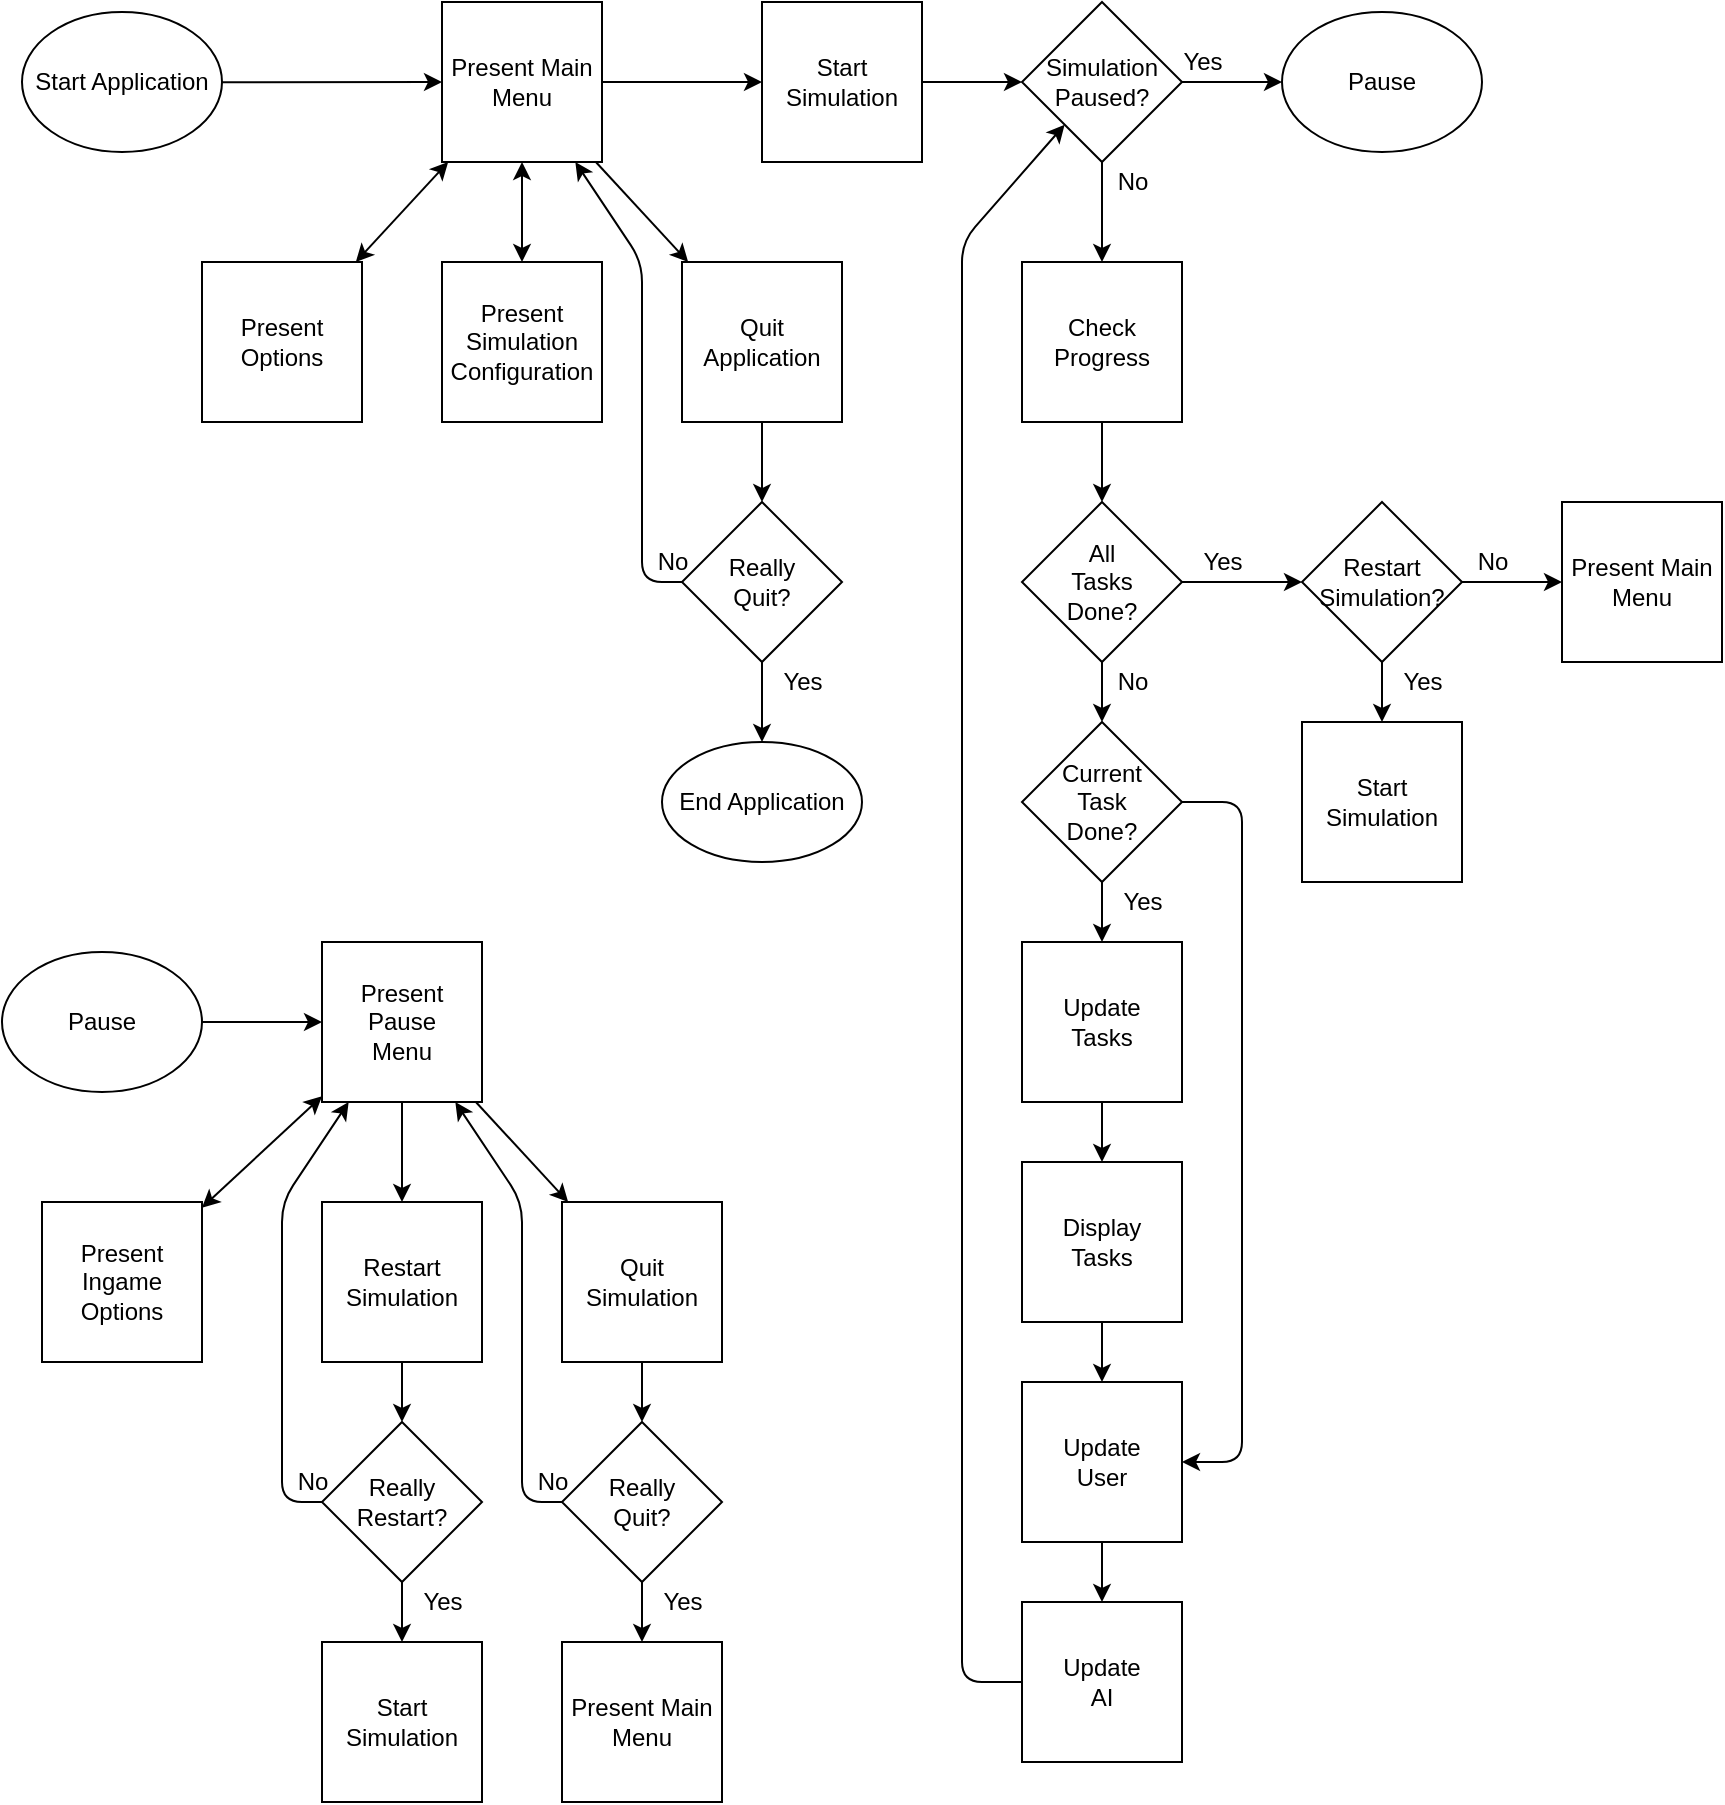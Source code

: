 <mxfile version="13.8.7" type="device"><diagram id="cLhIMaqDprML1ex9Cnr3" name="Page-1"><mxGraphModel dx="1689" dy="1010" grid="1" gridSize="10" guides="1" tooltips="1" connect="1" arrows="1" fold="1" page="1" pageScale="1" pageWidth="850" pageHeight="1100" math="0" shadow="0"><root><mxCell id="0"/><mxCell id="1" parent="0"/><mxCell id="PnvWNepxF0iRk8A-iLd--1" value="Start Application" style="ellipse;whiteSpace=wrap;html=1;" vertex="1" parent="1"><mxGeometry x="30" y="35" width="100" height="70" as="geometry"/></mxCell><mxCell id="PnvWNepxF0iRk8A-iLd--2" value="Present Main&lt;br&gt;Menu" style="whiteSpace=wrap;html=1;aspect=fixed;" vertex="1" parent="1"><mxGeometry x="240" y="30" width="80" height="80" as="geometry"/></mxCell><mxCell id="PnvWNepxF0iRk8A-iLd--3" value="Present Options" style="whiteSpace=wrap;html=1;aspect=fixed;" vertex="1" parent="1"><mxGeometry x="120" y="160" width="80" height="80" as="geometry"/></mxCell><mxCell id="PnvWNepxF0iRk8A-iLd--5" value="Present&lt;br&gt;Simulation&lt;br&gt;Configuration" style="whiteSpace=wrap;html=1;aspect=fixed;" vertex="1" parent="1"><mxGeometry x="240" y="160" width="80" height="80" as="geometry"/></mxCell><mxCell id="PnvWNepxF0iRk8A-iLd--6" value="Quit Application" style="whiteSpace=wrap;html=1;aspect=fixed;" vertex="1" parent="1"><mxGeometry x="360" y="160" width="80" height="80" as="geometry"/></mxCell><mxCell id="PnvWNepxF0iRk8A-iLd--7" value="Really&lt;br&gt;Quit?" style="rhombus;whiteSpace=wrap;html=1;" vertex="1" parent="1"><mxGeometry x="360" y="280" width="80" height="80" as="geometry"/></mxCell><mxCell id="PnvWNepxF0iRk8A-iLd--8" value="End Application" style="ellipse;whiteSpace=wrap;html=1;" vertex="1" parent="1"><mxGeometry x="350" y="400" width="100" height="60" as="geometry"/></mxCell><mxCell id="PnvWNepxF0iRk8A-iLd--10" value="" style="endArrow=classic;startArrow=classic;html=1;strokeWidth=1;startFill=1;endFill=1;" edge="1" parent="1" source="PnvWNepxF0iRk8A-iLd--3" target="PnvWNepxF0iRk8A-iLd--2"><mxGeometry width="50" height="50" relative="1" as="geometry"><mxPoint x="40" y="220" as="sourcePoint"/><mxPoint x="90" y="170" as="targetPoint"/></mxGeometry></mxCell><mxCell id="PnvWNepxF0iRk8A-iLd--11" value="" style="endArrow=classic;startArrow=classic;html=1;strokeWidth=1;" edge="1" parent="1" source="PnvWNepxF0iRk8A-iLd--5" target="PnvWNepxF0iRk8A-iLd--2"><mxGeometry width="50" height="50" relative="1" as="geometry"><mxPoint x="140" y="390" as="sourcePoint"/><mxPoint x="190" y="340" as="targetPoint"/></mxGeometry></mxCell><mxCell id="PnvWNepxF0iRk8A-iLd--12" value="" style="endArrow=classic;html=1;" edge="1" parent="1" source="PnvWNepxF0iRk8A-iLd--1" target="PnvWNepxF0iRk8A-iLd--2"><mxGeometry width="50" height="50" relative="1" as="geometry"><mxPoint x="40" y="260" as="sourcePoint"/><mxPoint x="90" y="210" as="targetPoint"/></mxGeometry></mxCell><mxCell id="PnvWNepxF0iRk8A-iLd--13" value="" style="endArrow=classic;html=1;" edge="1" parent="1" source="PnvWNepxF0iRk8A-iLd--2" target="PnvWNepxF0iRk8A-iLd--6"><mxGeometry width="50" height="50" relative="1" as="geometry"><mxPoint x="400" y="130" as="sourcePoint"/><mxPoint x="450" y="80" as="targetPoint"/></mxGeometry></mxCell><mxCell id="PnvWNepxF0iRk8A-iLd--14" value="" style="endArrow=classic;html=1;" edge="1" parent="1" source="PnvWNepxF0iRk8A-iLd--6" target="PnvWNepxF0iRk8A-iLd--7"><mxGeometry width="50" height="50" relative="1" as="geometry"><mxPoint x="220" y="380" as="sourcePoint"/><mxPoint x="270" y="330" as="targetPoint"/></mxGeometry></mxCell><mxCell id="PnvWNepxF0iRk8A-iLd--15" value="" style="endArrow=classic;html=1;" edge="1" parent="1" source="PnvWNepxF0iRk8A-iLd--7" target="PnvWNepxF0iRk8A-iLd--8"><mxGeometry width="50" height="50" relative="1" as="geometry"><mxPoint x="550" y="380" as="sourcePoint"/><mxPoint x="600" y="330" as="targetPoint"/></mxGeometry></mxCell><mxCell id="PnvWNepxF0iRk8A-iLd--16" value="" style="endArrow=classic;html=1;" edge="1" parent="1" source="PnvWNepxF0iRk8A-iLd--7" target="PnvWNepxF0iRk8A-iLd--2"><mxGeometry width="50" height="50" relative="1" as="geometry"><mxPoint x="250" y="410" as="sourcePoint"/><mxPoint x="330" y="170" as="targetPoint"/><Array as="points"><mxPoint x="340" y="320"/><mxPoint x="340" y="160"/></Array></mxGeometry></mxCell><mxCell id="PnvWNepxF0iRk8A-iLd--17" value="Start Simulation" style="whiteSpace=wrap;html=1;aspect=fixed;" vertex="1" parent="1"><mxGeometry x="400" y="30" width="80" height="80" as="geometry"/></mxCell><mxCell id="PnvWNepxF0iRk8A-iLd--18" value="" style="endArrow=classic;html=1;" edge="1" parent="1" source="PnvWNepxF0iRk8A-iLd--2" target="PnvWNepxF0iRk8A-iLd--17"><mxGeometry width="50" height="50" relative="1" as="geometry"><mxPoint x="420" y="120" as="sourcePoint"/><mxPoint x="470" y="70" as="targetPoint"/></mxGeometry></mxCell><mxCell id="PnvWNepxF0iRk8A-iLd--19" value="Check&lt;br&gt;Progress" style="whiteSpace=wrap;html=1;aspect=fixed;" vertex="1" parent="1"><mxGeometry x="530" y="160" width="80" height="80" as="geometry"/></mxCell><mxCell id="PnvWNepxF0iRk8A-iLd--20" value="All&lt;br&gt;Tasks&lt;br&gt;Done?" style="rhombus;whiteSpace=wrap;html=1;" vertex="1" parent="1"><mxGeometry x="530" y="280" width="80" height="80" as="geometry"/></mxCell><mxCell id="PnvWNepxF0iRk8A-iLd--21" value="" style="endArrow=classic;html=1;" edge="1" parent="1" source="PnvWNepxF0iRk8A-iLd--19" target="PnvWNepxF0iRk8A-iLd--20"><mxGeometry width="50" height="50" relative="1" as="geometry"><mxPoint x="650" y="270" as="sourcePoint"/><mxPoint x="700" y="220" as="targetPoint"/></mxGeometry></mxCell><mxCell id="PnvWNepxF0iRk8A-iLd--22" value="" style="endArrow=classic;html=1;" edge="1" parent="1" source="PnvWNepxF0iRk8A-iLd--17" target="PnvWNepxF0iRk8A-iLd--33"><mxGeometry width="50" height="50" relative="1" as="geometry"><mxPoint x="650" y="150" as="sourcePoint"/><mxPoint x="700" y="100" as="targetPoint"/></mxGeometry></mxCell><mxCell id="PnvWNepxF0iRk8A-iLd--23" value="Current&lt;br&gt;Task&lt;br&gt;Done?" style="rhombus;whiteSpace=wrap;html=1;" vertex="1" parent="1"><mxGeometry x="530" y="390" width="80" height="80" as="geometry"/></mxCell><mxCell id="PnvWNepxF0iRk8A-iLd--24" value="Update&lt;br&gt;Tasks" style="whiteSpace=wrap;html=1;aspect=fixed;" vertex="1" parent="1"><mxGeometry x="530" y="500" width="80" height="80" as="geometry"/></mxCell><mxCell id="PnvWNepxF0iRk8A-iLd--25" value="Display&lt;br&gt;Tasks" style="whiteSpace=wrap;html=1;aspect=fixed;" vertex="1" parent="1"><mxGeometry x="530" y="610" width="80" height="80" as="geometry"/></mxCell><mxCell id="PnvWNepxF0iRk8A-iLd--26" value="Update&lt;br&gt;User" style="whiteSpace=wrap;html=1;aspect=fixed;" vertex="1" parent="1"><mxGeometry x="530" y="720" width="80" height="80" as="geometry"/></mxCell><mxCell id="PnvWNepxF0iRk8A-iLd--27" value="Update&lt;br&gt;AI" style="whiteSpace=wrap;html=1;aspect=fixed;" vertex="1" parent="1"><mxGeometry x="530" y="830" width="80" height="80" as="geometry"/></mxCell><mxCell id="PnvWNepxF0iRk8A-iLd--28" value="" style="endArrow=classic;html=1;strokeWidth=1;" edge="1" parent="1" source="PnvWNepxF0iRk8A-iLd--20" target="PnvWNepxF0iRk8A-iLd--23"><mxGeometry width="50" height="50" relative="1" as="geometry"><mxPoint x="710" y="490" as="sourcePoint"/><mxPoint x="760" y="440" as="targetPoint"/></mxGeometry></mxCell><mxCell id="PnvWNepxF0iRk8A-iLd--29" value="" style="endArrow=classic;html=1;strokeWidth=1;" edge="1" parent="1" source="PnvWNepxF0iRk8A-iLd--23" target="PnvWNepxF0iRk8A-iLd--24"><mxGeometry width="50" height="50" relative="1" as="geometry"><mxPoint x="690" y="500" as="sourcePoint"/><mxPoint x="740" y="450" as="targetPoint"/></mxGeometry></mxCell><mxCell id="PnvWNepxF0iRk8A-iLd--30" value="" style="endArrow=classic;html=1;strokeWidth=1;" edge="1" parent="1" source="PnvWNepxF0iRk8A-iLd--24" target="PnvWNepxF0iRk8A-iLd--25"><mxGeometry width="50" height="50" relative="1" as="geometry"><mxPoint x="640" y="620" as="sourcePoint"/><mxPoint x="690" y="570" as="targetPoint"/></mxGeometry></mxCell><mxCell id="PnvWNepxF0iRk8A-iLd--31" value="" style="endArrow=classic;html=1;strokeWidth=1;" edge="1" parent="1" source="PnvWNepxF0iRk8A-iLd--25" target="PnvWNepxF0iRk8A-iLd--26"><mxGeometry width="50" height="50" relative="1" as="geometry"><mxPoint x="640" y="740" as="sourcePoint"/><mxPoint x="690" y="690" as="targetPoint"/></mxGeometry></mxCell><mxCell id="PnvWNepxF0iRk8A-iLd--32" value="" style="endArrow=classic;html=1;strokeWidth=1;" edge="1" parent="1" source="PnvWNepxF0iRk8A-iLd--26" target="PnvWNepxF0iRk8A-iLd--27"><mxGeometry width="50" height="50" relative="1" as="geometry"><mxPoint x="650" y="850" as="sourcePoint"/><mxPoint x="700" y="800" as="targetPoint"/></mxGeometry></mxCell><mxCell id="PnvWNepxF0iRk8A-iLd--33" value="Simulation&lt;br&gt;Paused?" style="rhombus;whiteSpace=wrap;html=1;" vertex="1" parent="1"><mxGeometry x="530" y="30" width="80" height="80" as="geometry"/></mxCell><mxCell id="PnvWNepxF0iRk8A-iLd--34" value="" style="endArrow=classic;html=1;strokeWidth=1;" edge="1" parent="1" source="PnvWNepxF0iRk8A-iLd--33" target="PnvWNepxF0iRk8A-iLd--19"><mxGeometry width="50" height="50" relative="1" as="geometry"><mxPoint x="650" y="140" as="sourcePoint"/><mxPoint x="700" y="90" as="targetPoint"/></mxGeometry></mxCell><mxCell id="PnvWNepxF0iRk8A-iLd--35" value="" style="endArrow=classic;html=1;strokeWidth=1;" edge="1" parent="1" source="PnvWNepxF0iRk8A-iLd--27" target="PnvWNepxF0iRk8A-iLd--33"><mxGeometry width="50" height="50" relative="1" as="geometry"><mxPoint x="500" y="869.5" as="sourcePoint"/><mxPoint x="500" y="170" as="targetPoint"/><Array as="points"><mxPoint x="500" y="870"/><mxPoint x="500" y="150"/></Array></mxGeometry></mxCell><mxCell id="PnvWNepxF0iRk8A-iLd--36" value="Restart&lt;br&gt;Simulation?" style="rhombus;whiteSpace=wrap;html=1;" vertex="1" parent="1"><mxGeometry x="670" y="280" width="80" height="80" as="geometry"/></mxCell><mxCell id="PnvWNepxF0iRk8A-iLd--37" value="" style="endArrow=classic;html=1;strokeWidth=1;" edge="1" parent="1" source="PnvWNepxF0iRk8A-iLd--23" target="PnvWNepxF0iRk8A-iLd--26"><mxGeometry width="50" height="50" relative="1" as="geometry"><mxPoint x="690" y="480" as="sourcePoint"/><mxPoint x="640" y="920" as="targetPoint"/><Array as="points"><mxPoint x="640" y="430"/><mxPoint x="640" y="760"/></Array></mxGeometry></mxCell><mxCell id="PnvWNepxF0iRk8A-iLd--38" value="Start Simulation" style="whiteSpace=wrap;html=1;aspect=fixed;" vertex="1" parent="1"><mxGeometry x="670" y="390" width="80" height="80" as="geometry"/></mxCell><mxCell id="PnvWNepxF0iRk8A-iLd--39" value="" style="endArrow=classic;html=1;strokeWidth=1;" edge="1" parent="1" source="PnvWNepxF0iRk8A-iLd--20" target="PnvWNepxF0iRk8A-iLd--36"><mxGeometry width="50" height="50" relative="1" as="geometry"><mxPoint x="630" y="230" as="sourcePoint"/><mxPoint x="680" y="180" as="targetPoint"/></mxGeometry></mxCell><mxCell id="PnvWNepxF0iRk8A-iLd--40" value="" style="endArrow=classic;html=1;strokeWidth=1;" edge="1" parent="1" source="PnvWNepxF0iRk8A-iLd--36" target="PnvWNepxF0iRk8A-iLd--38"><mxGeometry width="50" height="50" relative="1" as="geometry"><mxPoint x="770" y="400" as="sourcePoint"/><mxPoint x="820" y="350" as="targetPoint"/></mxGeometry></mxCell><mxCell id="PnvWNepxF0iRk8A-iLd--41" value="Present Main&lt;br&gt;Menu" style="whiteSpace=wrap;html=1;aspect=fixed;" vertex="1" parent="1"><mxGeometry x="800" y="280" width="80" height="80" as="geometry"/></mxCell><mxCell id="PnvWNepxF0iRk8A-iLd--42" value="" style="endArrow=classic;html=1;strokeWidth=1;" edge="1" parent="1" source="PnvWNepxF0iRk8A-iLd--36" target="PnvWNepxF0iRk8A-iLd--41"><mxGeometry width="50" height="50" relative="1" as="geometry"><mxPoint x="810" y="240" as="sourcePoint"/><mxPoint x="860" y="190" as="targetPoint"/></mxGeometry></mxCell><mxCell id="PnvWNepxF0iRk8A-iLd--43" value="Present&lt;br&gt;Pause&lt;br&gt;Menu" style="whiteSpace=wrap;html=1;aspect=fixed;" vertex="1" parent="1"><mxGeometry x="180" y="500" width="80" height="80" as="geometry"/></mxCell><mxCell id="PnvWNepxF0iRk8A-iLd--44" value="Present&lt;br&gt;Ingame&lt;br&gt;Options" style="whiteSpace=wrap;html=1;aspect=fixed;" vertex="1" parent="1"><mxGeometry x="40" y="630" width="80" height="80" as="geometry"/></mxCell><mxCell id="PnvWNepxF0iRk8A-iLd--45" value="Pause" style="ellipse;whiteSpace=wrap;html=1;" vertex="1" parent="1"><mxGeometry x="660" y="35" width="100" height="70" as="geometry"/></mxCell><mxCell id="PnvWNepxF0iRk8A-iLd--46" value="" style="endArrow=classic;html=1;strokeWidth=1;" edge="1" parent="1" source="PnvWNepxF0iRk8A-iLd--33" target="PnvWNepxF0iRk8A-iLd--45"><mxGeometry width="50" height="50" relative="1" as="geometry"><mxPoint x="710" y="180" as="sourcePoint"/><mxPoint x="760" y="130" as="targetPoint"/></mxGeometry></mxCell><mxCell id="PnvWNepxF0iRk8A-iLd--47" value="Pause" style="ellipse;whiteSpace=wrap;html=1;" vertex="1" parent="1"><mxGeometry x="20" y="505" width="100" height="70" as="geometry"/></mxCell><mxCell id="PnvWNepxF0iRk8A-iLd--48" value="Restart&lt;br&gt;Simulation" style="whiteSpace=wrap;html=1;aspect=fixed;" vertex="1" parent="1"><mxGeometry x="180" y="630" width="80" height="80" as="geometry"/></mxCell><mxCell id="PnvWNepxF0iRk8A-iLd--49" value="Quit&lt;br&gt;Simulation" style="whiteSpace=wrap;html=1;aspect=fixed;" vertex="1" parent="1"><mxGeometry x="300" y="630" width="80" height="80" as="geometry"/></mxCell><mxCell id="PnvWNepxF0iRk8A-iLd--50" value="Really&lt;br&gt;Restart?" style="rhombus;whiteSpace=wrap;html=1;" vertex="1" parent="1"><mxGeometry x="180" y="740" width="80" height="80" as="geometry"/></mxCell><mxCell id="PnvWNepxF0iRk8A-iLd--51" value="Really&lt;br&gt;Quit?" style="rhombus;whiteSpace=wrap;html=1;" vertex="1" parent="1"><mxGeometry x="300" y="740" width="80" height="80" as="geometry"/></mxCell><mxCell id="PnvWNepxF0iRk8A-iLd--52" value="" style="endArrow=classic;html=1;strokeWidth=1;" edge="1" parent="1" source="PnvWNepxF0iRk8A-iLd--47" target="PnvWNepxF0iRk8A-iLd--43"><mxGeometry width="50" height="50" relative="1" as="geometry"><mxPoint x="160" y="520" as="sourcePoint"/><mxPoint x="210" y="470" as="targetPoint"/></mxGeometry></mxCell><mxCell id="PnvWNepxF0iRk8A-iLd--53" value="" style="endArrow=classic;startArrow=classic;html=1;strokeWidth=1;" edge="1" parent="1" source="PnvWNepxF0iRk8A-iLd--44" target="PnvWNepxF0iRk8A-iLd--43"><mxGeometry width="50" height="50" relative="1" as="geometry"><mxPoint x="130" y="630" as="sourcePoint"/><mxPoint x="180" y="580" as="targetPoint"/></mxGeometry></mxCell><mxCell id="PnvWNepxF0iRk8A-iLd--54" value="" style="endArrow=classic;html=1;strokeWidth=1;" edge="1" parent="1" source="PnvWNepxF0iRk8A-iLd--43" target="PnvWNepxF0iRk8A-iLd--48"><mxGeometry width="50" height="50" relative="1" as="geometry"><mxPoint x="340" y="570" as="sourcePoint"/><mxPoint x="390" y="520" as="targetPoint"/></mxGeometry></mxCell><mxCell id="PnvWNepxF0iRk8A-iLd--55" value="" style="endArrow=classic;html=1;strokeWidth=1;" edge="1" parent="1" source="PnvWNepxF0iRk8A-iLd--43" target="PnvWNepxF0iRk8A-iLd--49"><mxGeometry width="50" height="50" relative="1" as="geometry"><mxPoint x="400" y="600" as="sourcePoint"/><mxPoint x="450" y="550" as="targetPoint"/></mxGeometry></mxCell><mxCell id="PnvWNepxF0iRk8A-iLd--56" value="" style="endArrow=classic;html=1;strokeWidth=1;" edge="1" parent="1" source="PnvWNepxF0iRk8A-iLd--48" target="PnvWNepxF0iRk8A-iLd--50"><mxGeometry width="50" height="50" relative="1" as="geometry"><mxPoint x="50" y="820" as="sourcePoint"/><mxPoint x="100" y="770" as="targetPoint"/></mxGeometry></mxCell><mxCell id="PnvWNepxF0iRk8A-iLd--57" value="" style="endArrow=classic;html=1;strokeWidth=1;" edge="1" parent="1" source="PnvWNepxF0iRk8A-iLd--49" target="PnvWNepxF0iRk8A-iLd--51"><mxGeometry width="50" height="50" relative="1" as="geometry"><mxPoint x="440" y="740" as="sourcePoint"/><mxPoint x="490" y="690" as="targetPoint"/></mxGeometry></mxCell><mxCell id="PnvWNepxF0iRk8A-iLd--58" value="" style="endArrow=classic;html=1;strokeWidth=1;" edge="1" parent="1" source="PnvWNepxF0iRk8A-iLd--50" target="PnvWNepxF0iRk8A-iLd--43"><mxGeometry width="50" height="50" relative="1" as="geometry"><mxPoint x="90" y="870" as="sourcePoint"/><mxPoint x="150" y="650" as="targetPoint"/><Array as="points"><mxPoint x="160" y="780"/><mxPoint x="160" y="630"/></Array></mxGeometry></mxCell><mxCell id="PnvWNepxF0iRk8A-iLd--59" value="" style="endArrow=classic;html=1;strokeWidth=1;" edge="1" parent="1" source="PnvWNepxF0iRk8A-iLd--51" target="PnvWNepxF0iRk8A-iLd--43"><mxGeometry width="50" height="50" relative="1" as="geometry"><mxPoint x="286.67" y="970" as="sourcePoint"/><mxPoint x="180" y="860" as="targetPoint"/><Array as="points"><mxPoint x="280" y="780"/><mxPoint x="280" y="630"/></Array></mxGeometry></mxCell><mxCell id="PnvWNepxF0iRk8A-iLd--60" value="Start Simulation" style="whiteSpace=wrap;html=1;aspect=fixed;" vertex="1" parent="1"><mxGeometry x="180" y="850" width="80" height="80" as="geometry"/></mxCell><mxCell id="PnvWNepxF0iRk8A-iLd--61" value="Present Main&lt;br&gt;Menu" style="whiteSpace=wrap;html=1;aspect=fixed;" vertex="1" parent="1"><mxGeometry x="300" y="850" width="80" height="80" as="geometry"/></mxCell><mxCell id="PnvWNepxF0iRk8A-iLd--62" value="" style="endArrow=classic;html=1;strokeWidth=1;" edge="1" parent="1" source="PnvWNepxF0iRk8A-iLd--50" target="PnvWNepxF0iRk8A-iLd--60"><mxGeometry width="50" height="50" relative="1" as="geometry"><mxPoint x="90" y="890" as="sourcePoint"/><mxPoint x="140" y="840" as="targetPoint"/></mxGeometry></mxCell><mxCell id="PnvWNepxF0iRk8A-iLd--63" value="" style="endArrow=classic;html=1;strokeWidth=1;" edge="1" parent="1" source="PnvWNepxF0iRk8A-iLd--51" target="PnvWNepxF0iRk8A-iLd--61"><mxGeometry width="50" height="50" relative="1" as="geometry"><mxPoint x="380" y="840" as="sourcePoint"/><mxPoint x="450" y="870" as="targetPoint"/></mxGeometry></mxCell><mxCell id="PnvWNepxF0iRk8A-iLd--64" value="Yes" style="text;html=1;align=center;verticalAlign=middle;resizable=0;points=[];autosize=1;" vertex="1" parent="1"><mxGeometry x="400" y="360" width="40" height="20" as="geometry"/></mxCell><mxCell id="PnvWNepxF0iRk8A-iLd--65" value="Yes" style="text;html=1;align=center;verticalAlign=middle;resizable=0;points=[];autosize=1;" vertex="1" parent="1"><mxGeometry x="340" y="820" width="40" height="20" as="geometry"/></mxCell><mxCell id="PnvWNepxF0iRk8A-iLd--66" value="Yes" style="text;html=1;align=center;verticalAlign=middle;resizable=0;points=[];autosize=1;" vertex="1" parent="1"><mxGeometry x="220" y="820" width="40" height="20" as="geometry"/></mxCell><mxCell id="PnvWNepxF0iRk8A-iLd--67" value="Yes" style="text;html=1;align=center;verticalAlign=middle;resizable=0;points=[];autosize=1;" vertex="1" parent="1"><mxGeometry x="610" y="300" width="40" height="20" as="geometry"/></mxCell><mxCell id="PnvWNepxF0iRk8A-iLd--68" value="Yes" style="text;html=1;align=center;verticalAlign=middle;resizable=0;points=[];autosize=1;" vertex="1" parent="1"><mxGeometry x="710" y="360" width="40" height="20" as="geometry"/></mxCell><mxCell id="PnvWNepxF0iRk8A-iLd--69" value="Yes" style="text;html=1;align=center;verticalAlign=middle;resizable=0;points=[];autosize=1;" vertex="1" parent="1"><mxGeometry x="570" y="470" width="40" height="20" as="geometry"/></mxCell><mxCell id="PnvWNepxF0iRk8A-iLd--70" value="No" style="text;html=1;align=center;verticalAlign=middle;resizable=0;points=[];autosize=1;" vertex="1" parent="1"><mxGeometry x="340" y="300" width="30" height="20" as="geometry"/></mxCell><mxCell id="PnvWNepxF0iRk8A-iLd--71" value="No" style="text;html=1;align=center;verticalAlign=middle;resizable=0;points=[];autosize=1;" vertex="1" parent="1"><mxGeometry x="570" y="360" width="30" height="20" as="geometry"/></mxCell><mxCell id="PnvWNepxF0iRk8A-iLd--72" value="No" style="text;html=1;align=center;verticalAlign=middle;resizable=0;points=[];autosize=1;" vertex="1" parent="1"><mxGeometry x="750" y="300" width="30" height="20" as="geometry"/></mxCell><mxCell id="PnvWNepxF0iRk8A-iLd--73" value="No" style="text;html=1;align=center;verticalAlign=middle;resizable=0;points=[];autosize=1;" vertex="1" parent="1"><mxGeometry x="280" y="760" width="30" height="20" as="geometry"/></mxCell><mxCell id="PnvWNepxF0iRk8A-iLd--74" value="No" style="text;html=1;align=center;verticalAlign=middle;resizable=0;points=[];autosize=1;" vertex="1" parent="1"><mxGeometry x="160" y="760" width="30" height="20" as="geometry"/></mxCell><mxCell id="PnvWNepxF0iRk8A-iLd--75" value="Yes" style="text;html=1;align=center;verticalAlign=middle;resizable=0;points=[];autosize=1;" vertex="1" parent="1"><mxGeometry x="600" y="50" width="40" height="20" as="geometry"/></mxCell><mxCell id="PnvWNepxF0iRk8A-iLd--76" value="No" style="text;html=1;align=center;verticalAlign=middle;resizable=0;points=[];autosize=1;" vertex="1" parent="1"><mxGeometry x="570" y="110" width="30" height="20" as="geometry"/></mxCell></root></mxGraphModel></diagram></mxfile>